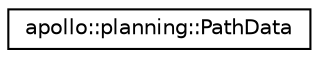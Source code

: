digraph "Graphical Class Hierarchy"
{
  edge [fontname="Helvetica",fontsize="10",labelfontname="Helvetica",labelfontsize="10"];
  node [fontname="Helvetica",fontsize="10",shape=record];
  rankdir="LR";
  Node1 [label="apollo::planning::PathData",height=0.2,width=0.4,color="black", fillcolor="white", style="filled",URL="$classapollo_1_1planning_1_1PathData.html"];
}
